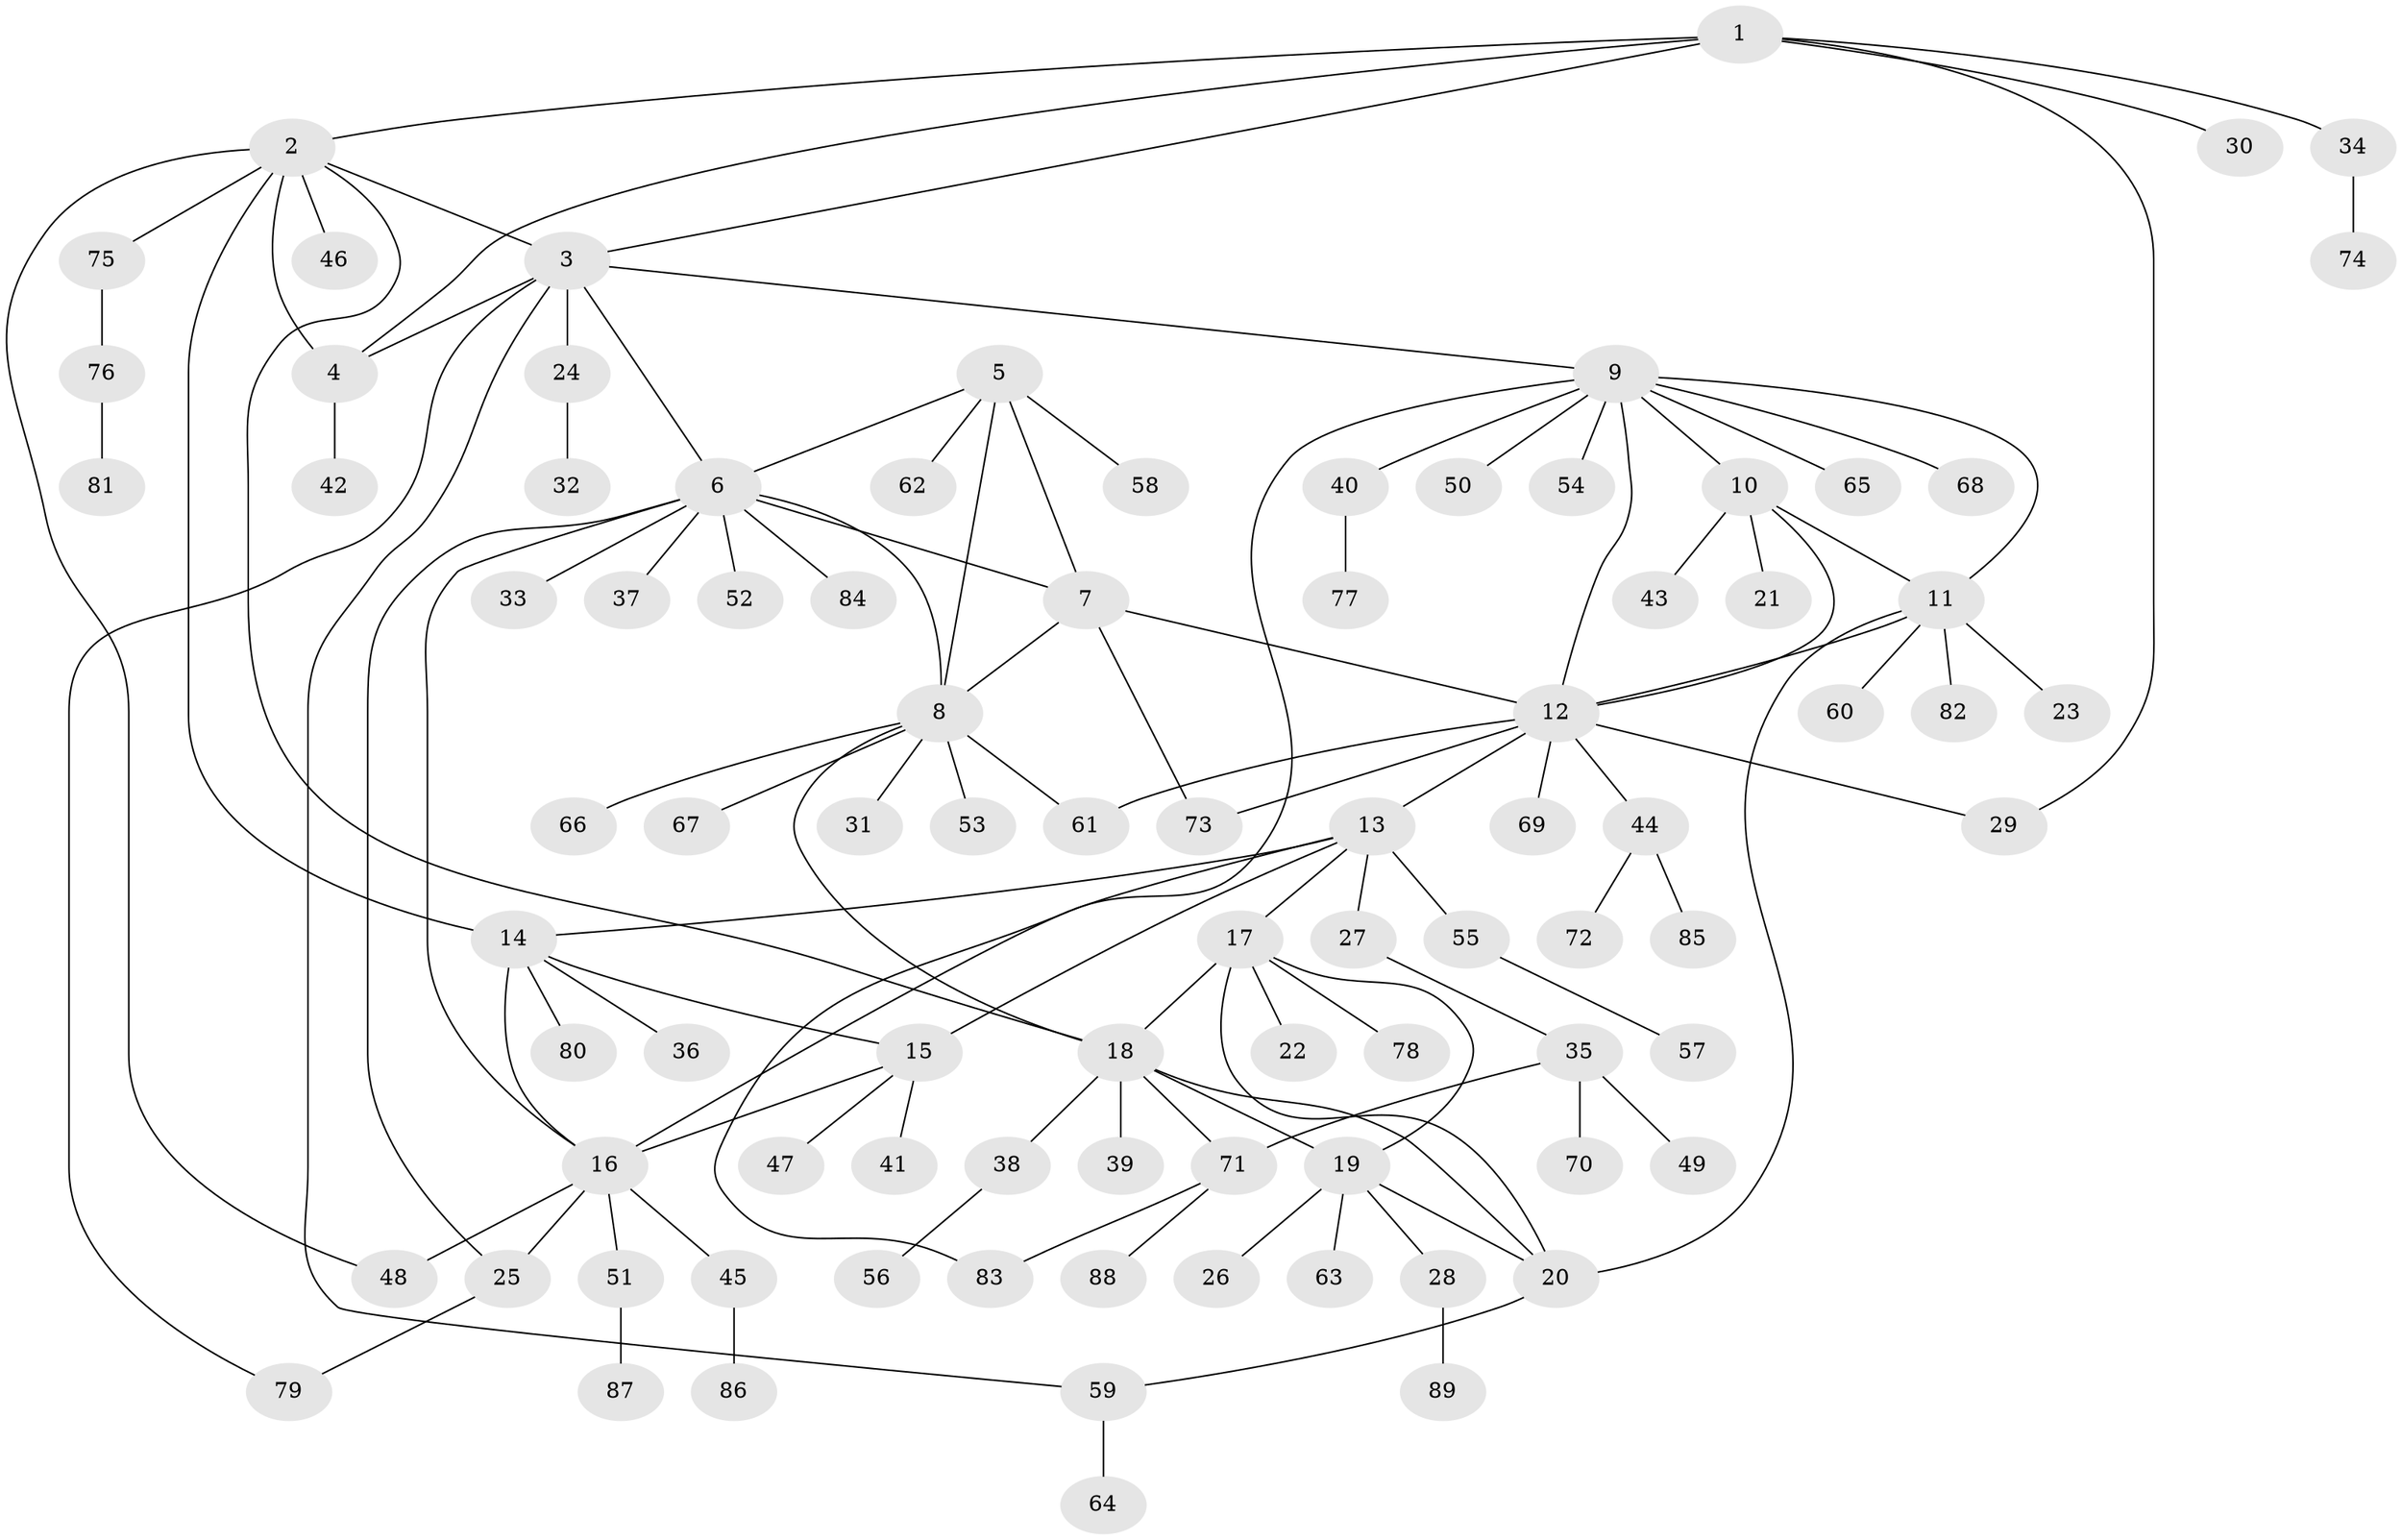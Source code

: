 // Generated by graph-tools (version 1.1) at 2025/02/03/09/25 03:02:34]
// undirected, 89 vertices, 118 edges
graph export_dot {
graph [start="1"]
  node [color=gray90,style=filled];
  1;
  2;
  3;
  4;
  5;
  6;
  7;
  8;
  9;
  10;
  11;
  12;
  13;
  14;
  15;
  16;
  17;
  18;
  19;
  20;
  21;
  22;
  23;
  24;
  25;
  26;
  27;
  28;
  29;
  30;
  31;
  32;
  33;
  34;
  35;
  36;
  37;
  38;
  39;
  40;
  41;
  42;
  43;
  44;
  45;
  46;
  47;
  48;
  49;
  50;
  51;
  52;
  53;
  54;
  55;
  56;
  57;
  58;
  59;
  60;
  61;
  62;
  63;
  64;
  65;
  66;
  67;
  68;
  69;
  70;
  71;
  72;
  73;
  74;
  75;
  76;
  77;
  78;
  79;
  80;
  81;
  82;
  83;
  84;
  85;
  86;
  87;
  88;
  89;
  1 -- 2;
  1 -- 3;
  1 -- 4;
  1 -- 29;
  1 -- 30;
  1 -- 34;
  2 -- 3;
  2 -- 4;
  2 -- 14;
  2 -- 18;
  2 -- 46;
  2 -- 48;
  2 -- 75;
  3 -- 4;
  3 -- 6;
  3 -- 9;
  3 -- 24;
  3 -- 59;
  3 -- 79;
  4 -- 42;
  5 -- 6;
  5 -- 7;
  5 -- 8;
  5 -- 58;
  5 -- 62;
  6 -- 7;
  6 -- 8;
  6 -- 16;
  6 -- 25;
  6 -- 33;
  6 -- 37;
  6 -- 52;
  6 -- 84;
  7 -- 8;
  7 -- 12;
  7 -- 73;
  8 -- 18;
  8 -- 31;
  8 -- 53;
  8 -- 61;
  8 -- 66;
  8 -- 67;
  9 -- 10;
  9 -- 11;
  9 -- 12;
  9 -- 40;
  9 -- 50;
  9 -- 54;
  9 -- 65;
  9 -- 68;
  9 -- 83;
  10 -- 11;
  10 -- 12;
  10 -- 21;
  10 -- 43;
  11 -- 12;
  11 -- 20;
  11 -- 23;
  11 -- 60;
  11 -- 82;
  12 -- 13;
  12 -- 29;
  12 -- 44;
  12 -- 61;
  12 -- 69;
  12 -- 73;
  13 -- 14;
  13 -- 15;
  13 -- 16;
  13 -- 17;
  13 -- 27;
  13 -- 55;
  14 -- 15;
  14 -- 16;
  14 -- 36;
  14 -- 80;
  15 -- 16;
  15 -- 41;
  15 -- 47;
  16 -- 25;
  16 -- 45;
  16 -- 48;
  16 -- 51;
  17 -- 18;
  17 -- 19;
  17 -- 20;
  17 -- 22;
  17 -- 78;
  18 -- 19;
  18 -- 20;
  18 -- 38;
  18 -- 39;
  18 -- 71;
  19 -- 20;
  19 -- 26;
  19 -- 28;
  19 -- 63;
  20 -- 59;
  24 -- 32;
  25 -- 79;
  27 -- 35;
  28 -- 89;
  34 -- 74;
  35 -- 49;
  35 -- 70;
  35 -- 71;
  38 -- 56;
  40 -- 77;
  44 -- 72;
  44 -- 85;
  45 -- 86;
  51 -- 87;
  55 -- 57;
  59 -- 64;
  71 -- 83;
  71 -- 88;
  75 -- 76;
  76 -- 81;
}
